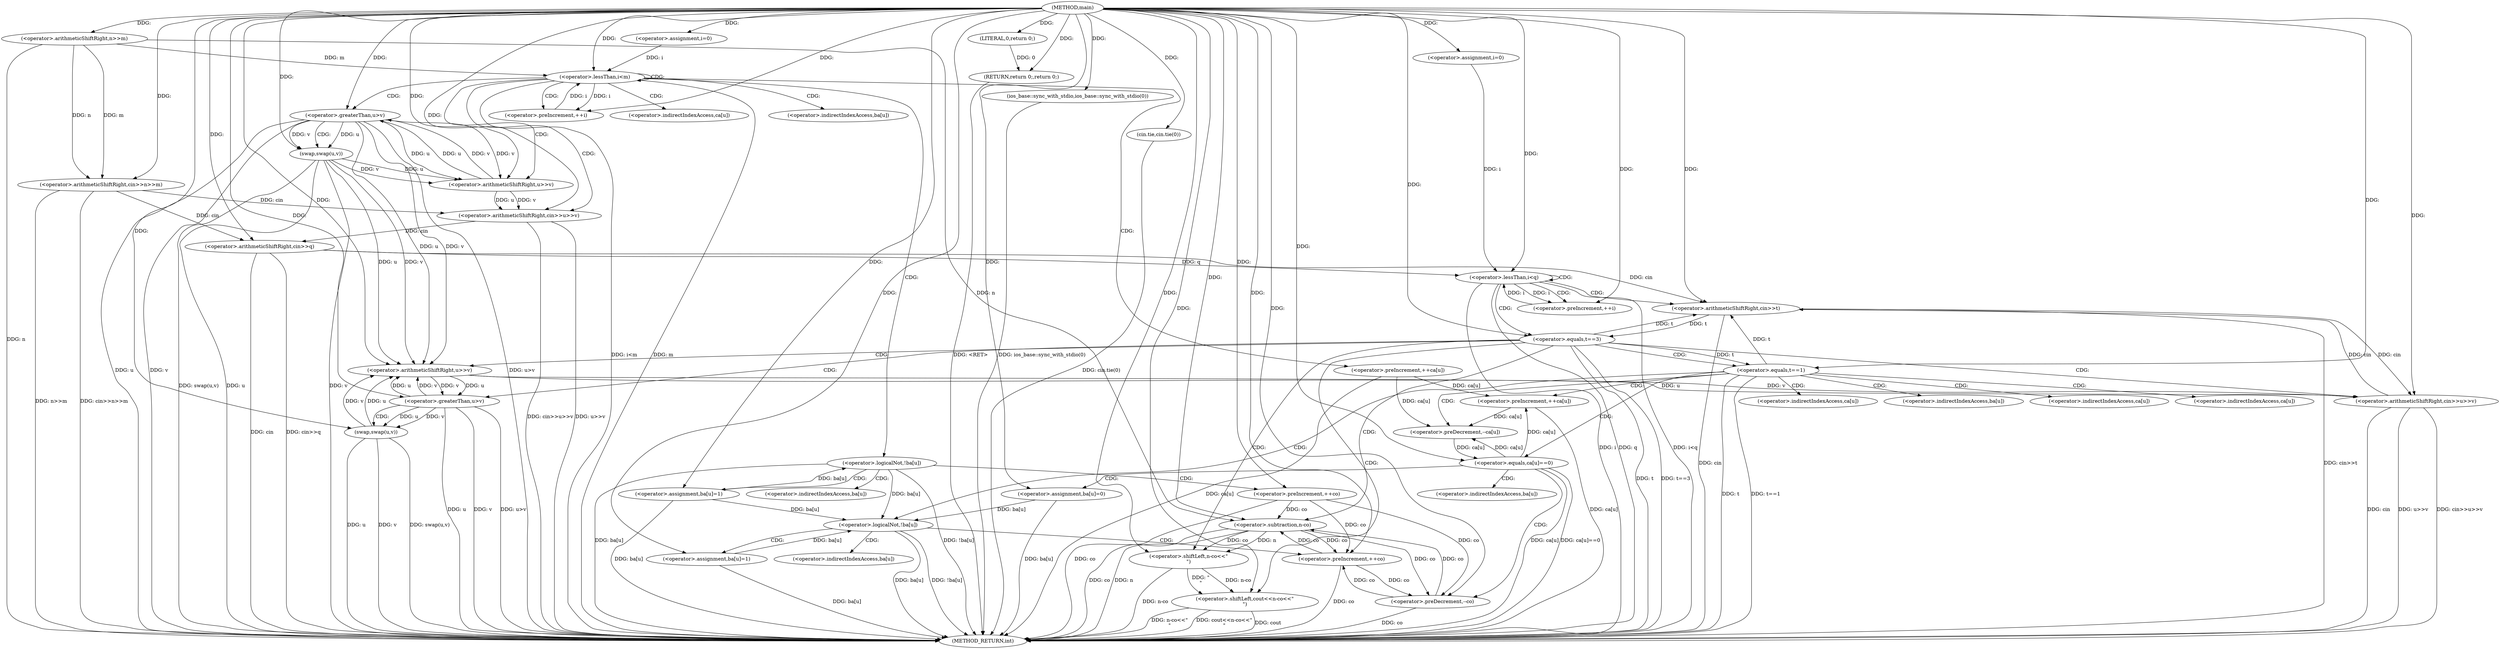 digraph "main" {  
"1000101" [label = "(METHOD,main)" ]
"1000247" [label = "(METHOD_RETURN,int)" ]
"1000110" [label = "(<operator>.arithmeticShiftRight,cin>>n>>m)" ]
"1000158" [label = "(<operator>.arithmeticShiftRight,cin>>q)" ]
"1000245" [label = "(RETURN,return 0;,return 0;)" ]
"1000104" [label = "(ios_base::sync_with_stdio,ios_base::sync_with_stdio(0))" ]
"1000106" [label = "(cin.tie,cin.tie(0))" ]
"1000117" [label = "(<operator>.assignment,i=0)" ]
"1000120" [label = "(<operator>.lessThan,i<m)" ]
"1000123" [label = "(<operator>.preIncrement,++i)" ]
"1000163" [label = "(<operator>.assignment,i=0)" ]
"1000166" [label = "(<operator>.lessThan,i<q)" ]
"1000169" [label = "(<operator>.preIncrement,++i)" ]
"1000246" [label = "(LITERAL,0,return 0;)" ]
"1000112" [label = "(<operator>.arithmeticShiftRight,n>>m)" ]
"1000128" [label = "(<operator>.arithmeticShiftRight,cin>>u>>v)" ]
"1000140" [label = "(<operator>.preIncrement,++ca[u])" ]
"1000173" [label = "(<operator>.arithmeticShiftRight,cin>>t)" ]
"1000134" [label = "(<operator>.greaterThan,u>v)" ]
"1000137" [label = "(swap,swap(u,v))" ]
"1000145" [label = "(<operator>.logicalNot,!ba[u])" ]
"1000177" [label = "(<operator>.equals,t==3)" ]
"1000180" [label = "(<operator>.shiftLeft,cout<<n-co<<\"\n\")" ]
"1000130" [label = "(<operator>.arithmeticShiftRight,u>>v)" ]
"1000150" [label = "(<operator>.assignment,ba[u]=1)" ]
"1000155" [label = "(<operator>.preIncrement,++co)" ]
"1000182" [label = "(<operator>.shiftLeft,n-co<<\"\n\")" ]
"1000191" [label = "(<operator>.arithmeticShiftRight,cin>>u>>v)" ]
"1000183" [label = "(<operator>.subtraction,n-co)" ]
"1000197" [label = "(<operator>.greaterThan,u>v)" ]
"1000200" [label = "(swap,swap(u,v))" ]
"1000204" [label = "(<operator>.equals,t==1)" ]
"1000193" [label = "(<operator>.arithmeticShiftRight,u>>v)" ]
"1000208" [label = "(<operator>.preIncrement,++ca[u])" ]
"1000213" [label = "(<operator>.logicalNot,!ba[u])" ]
"1000227" [label = "(<operator>.preDecrement,--ca[u])" ]
"1000218" [label = "(<operator>.assignment,ba[u]=1)" ]
"1000223" [label = "(<operator>.preIncrement,++co)" ]
"1000232" [label = "(<operator>.equals,ca[u]==0)" ]
"1000238" [label = "(<operator>.assignment,ba[u]=0)" ]
"1000243" [label = "(<operator>.preDecrement,--co)" ]
"1000141" [label = "(<operator>.indirectIndexAccess,ca[u])" ]
"1000146" [label = "(<operator>.indirectIndexAccess,ba[u])" ]
"1000151" [label = "(<operator>.indirectIndexAccess,ba[u])" ]
"1000209" [label = "(<operator>.indirectIndexAccess,ca[u])" ]
"1000214" [label = "(<operator>.indirectIndexAccess,ba[u])" ]
"1000228" [label = "(<operator>.indirectIndexAccess,ca[u])" ]
"1000219" [label = "(<operator>.indirectIndexAccess,ba[u])" ]
"1000233" [label = "(<operator>.indirectIndexAccess,ca[u])" ]
"1000239" [label = "(<operator>.indirectIndexAccess,ba[u])" ]
  "1000104" -> "1000247"  [ label = "DDG: ios_base::sync_with_stdio(0)"] 
  "1000106" -> "1000247"  [ label = "DDG: cin.tie(0)"] 
  "1000112" -> "1000247"  [ label = "DDG: n"] 
  "1000110" -> "1000247"  [ label = "DDG: n>>m"] 
  "1000110" -> "1000247"  [ label = "DDG: cin>>n>>m"] 
  "1000120" -> "1000247"  [ label = "DDG: m"] 
  "1000120" -> "1000247"  [ label = "DDG: i<m"] 
  "1000158" -> "1000247"  [ label = "DDG: cin"] 
  "1000158" -> "1000247"  [ label = "DDG: cin>>q"] 
  "1000166" -> "1000247"  [ label = "DDG: i"] 
  "1000166" -> "1000247"  [ label = "DDG: q"] 
  "1000166" -> "1000247"  [ label = "DDG: i<q"] 
  "1000173" -> "1000247"  [ label = "DDG: cin"] 
  "1000173" -> "1000247"  [ label = "DDG: cin>>t"] 
  "1000177" -> "1000247"  [ label = "DDG: t"] 
  "1000177" -> "1000247"  [ label = "DDG: t==3"] 
  "1000191" -> "1000247"  [ label = "DDG: cin"] 
  "1000191" -> "1000247"  [ label = "DDG: u>>v"] 
  "1000191" -> "1000247"  [ label = "DDG: cin>>u>>v"] 
  "1000197" -> "1000247"  [ label = "DDG: u"] 
  "1000197" -> "1000247"  [ label = "DDG: v"] 
  "1000197" -> "1000247"  [ label = "DDG: u>v"] 
  "1000200" -> "1000247"  [ label = "DDG: u"] 
  "1000200" -> "1000247"  [ label = "DDG: v"] 
  "1000200" -> "1000247"  [ label = "DDG: swap(u,v)"] 
  "1000204" -> "1000247"  [ label = "DDG: t"] 
  "1000204" -> "1000247"  [ label = "DDG: t==1"] 
  "1000232" -> "1000247"  [ label = "DDG: ca[u]"] 
  "1000232" -> "1000247"  [ label = "DDG: ca[u]==0"] 
  "1000238" -> "1000247"  [ label = "DDG: ba[u]"] 
  "1000243" -> "1000247"  [ label = "DDG: co"] 
  "1000208" -> "1000247"  [ label = "DDG: ca[u]"] 
  "1000213" -> "1000247"  [ label = "DDG: ba[u]"] 
  "1000213" -> "1000247"  [ label = "DDG: !ba[u]"] 
  "1000218" -> "1000247"  [ label = "DDG: ba[u]"] 
  "1000223" -> "1000247"  [ label = "DDG: co"] 
  "1000183" -> "1000247"  [ label = "DDG: n"] 
  "1000183" -> "1000247"  [ label = "DDG: co"] 
  "1000182" -> "1000247"  [ label = "DDG: n-co"] 
  "1000180" -> "1000247"  [ label = "DDG: n-co<<\"\n\""] 
  "1000180" -> "1000247"  [ label = "DDG: cout<<n-co<<\"\n\""] 
  "1000128" -> "1000247"  [ label = "DDG: u>>v"] 
  "1000128" -> "1000247"  [ label = "DDG: cin>>u>>v"] 
  "1000134" -> "1000247"  [ label = "DDG: u"] 
  "1000134" -> "1000247"  [ label = "DDG: v"] 
  "1000134" -> "1000247"  [ label = "DDG: u>v"] 
  "1000137" -> "1000247"  [ label = "DDG: u"] 
  "1000137" -> "1000247"  [ label = "DDG: v"] 
  "1000137" -> "1000247"  [ label = "DDG: swap(u,v)"] 
  "1000140" -> "1000247"  [ label = "DDG: ca[u]"] 
  "1000145" -> "1000247"  [ label = "DDG: ba[u]"] 
  "1000145" -> "1000247"  [ label = "DDG: !ba[u]"] 
  "1000150" -> "1000247"  [ label = "DDG: ba[u]"] 
  "1000155" -> "1000247"  [ label = "DDG: co"] 
  "1000245" -> "1000247"  [ label = "DDG: <RET>"] 
  "1000180" -> "1000247"  [ label = "DDG: cout"] 
  "1000246" -> "1000245"  [ label = "DDG: 0"] 
  "1000101" -> "1000245"  [ label = "DDG: "] 
  "1000101" -> "1000110"  [ label = "DDG: "] 
  "1000112" -> "1000110"  [ label = "DDG: n"] 
  "1000112" -> "1000110"  [ label = "DDG: m"] 
  "1000101" -> "1000117"  [ label = "DDG: "] 
  "1000110" -> "1000158"  [ label = "DDG: cin"] 
  "1000128" -> "1000158"  [ label = "DDG: cin"] 
  "1000101" -> "1000158"  [ label = "DDG: "] 
  "1000101" -> "1000163"  [ label = "DDG: "] 
  "1000101" -> "1000246"  [ label = "DDG: "] 
  "1000101" -> "1000104"  [ label = "DDG: "] 
  "1000101" -> "1000106"  [ label = "DDG: "] 
  "1000101" -> "1000112"  [ label = "DDG: "] 
  "1000117" -> "1000120"  [ label = "DDG: i"] 
  "1000123" -> "1000120"  [ label = "DDG: i"] 
  "1000101" -> "1000120"  [ label = "DDG: "] 
  "1000112" -> "1000120"  [ label = "DDG: m"] 
  "1000120" -> "1000123"  [ label = "DDG: i"] 
  "1000101" -> "1000123"  [ label = "DDG: "] 
  "1000163" -> "1000166"  [ label = "DDG: i"] 
  "1000169" -> "1000166"  [ label = "DDG: i"] 
  "1000101" -> "1000166"  [ label = "DDG: "] 
  "1000158" -> "1000166"  [ label = "DDG: q"] 
  "1000166" -> "1000169"  [ label = "DDG: i"] 
  "1000101" -> "1000169"  [ label = "DDG: "] 
  "1000110" -> "1000128"  [ label = "DDG: cin"] 
  "1000101" -> "1000128"  [ label = "DDG: "] 
  "1000130" -> "1000128"  [ label = "DDG: v"] 
  "1000130" -> "1000128"  [ label = "DDG: u"] 
  "1000158" -> "1000173"  [ label = "DDG: cin"] 
  "1000191" -> "1000173"  [ label = "DDG: cin"] 
  "1000101" -> "1000173"  [ label = "DDG: "] 
  "1000177" -> "1000173"  [ label = "DDG: t"] 
  "1000204" -> "1000173"  [ label = "DDG: t"] 
  "1000134" -> "1000130"  [ label = "DDG: u"] 
  "1000137" -> "1000130"  [ label = "DDG: u"] 
  "1000101" -> "1000130"  [ label = "DDG: "] 
  "1000134" -> "1000130"  [ label = "DDG: v"] 
  "1000137" -> "1000130"  [ label = "DDG: v"] 
  "1000130" -> "1000134"  [ label = "DDG: u"] 
  "1000101" -> "1000134"  [ label = "DDG: "] 
  "1000130" -> "1000134"  [ label = "DDG: v"] 
  "1000134" -> "1000137"  [ label = "DDG: u"] 
  "1000101" -> "1000137"  [ label = "DDG: "] 
  "1000134" -> "1000137"  [ label = "DDG: v"] 
  "1000150" -> "1000145"  [ label = "DDG: ba[u]"] 
  "1000101" -> "1000150"  [ label = "DDG: "] 
  "1000173" -> "1000177"  [ label = "DDG: t"] 
  "1000101" -> "1000177"  [ label = "DDG: "] 
  "1000101" -> "1000180"  [ label = "DDG: "] 
  "1000182" -> "1000180"  [ label = "DDG: n-co"] 
  "1000182" -> "1000180"  [ label = "DDG: \"\n\""] 
  "1000101" -> "1000155"  [ label = "DDG: "] 
  "1000183" -> "1000182"  [ label = "DDG: n"] 
  "1000183" -> "1000182"  [ label = "DDG: co"] 
  "1000101" -> "1000182"  [ label = "DDG: "] 
  "1000112" -> "1000183"  [ label = "DDG: n"] 
  "1000101" -> "1000183"  [ label = "DDG: "] 
  "1000243" -> "1000183"  [ label = "DDG: co"] 
  "1000223" -> "1000183"  [ label = "DDG: co"] 
  "1000155" -> "1000183"  [ label = "DDG: co"] 
  "1000173" -> "1000191"  [ label = "DDG: cin"] 
  "1000101" -> "1000191"  [ label = "DDG: "] 
  "1000193" -> "1000191"  [ label = "DDG: v"] 
  "1000193" -> "1000191"  [ label = "DDG: u"] 
  "1000197" -> "1000193"  [ label = "DDG: u"] 
  "1000200" -> "1000193"  [ label = "DDG: u"] 
  "1000134" -> "1000193"  [ label = "DDG: u"] 
  "1000137" -> "1000193"  [ label = "DDG: u"] 
  "1000101" -> "1000193"  [ label = "DDG: "] 
  "1000197" -> "1000193"  [ label = "DDG: v"] 
  "1000200" -> "1000193"  [ label = "DDG: v"] 
  "1000134" -> "1000193"  [ label = "DDG: v"] 
  "1000137" -> "1000193"  [ label = "DDG: v"] 
  "1000193" -> "1000197"  [ label = "DDG: u"] 
  "1000101" -> "1000197"  [ label = "DDG: "] 
  "1000193" -> "1000197"  [ label = "DDG: v"] 
  "1000197" -> "1000200"  [ label = "DDG: u"] 
  "1000101" -> "1000200"  [ label = "DDG: "] 
  "1000197" -> "1000200"  [ label = "DDG: v"] 
  "1000177" -> "1000204"  [ label = "DDG: t"] 
  "1000101" -> "1000204"  [ label = "DDG: "] 
  "1000232" -> "1000208"  [ label = "DDG: ca[u]"] 
  "1000140" -> "1000208"  [ label = "DDG: ca[u]"] 
  "1000238" -> "1000213"  [ label = "DDG: ba[u]"] 
  "1000218" -> "1000213"  [ label = "DDG: ba[u]"] 
  "1000145" -> "1000213"  [ label = "DDG: ba[u]"] 
  "1000150" -> "1000213"  [ label = "DDG: ba[u]"] 
  "1000101" -> "1000218"  [ label = "DDG: "] 
  "1000232" -> "1000227"  [ label = "DDG: ca[u]"] 
  "1000208" -> "1000227"  [ label = "DDG: ca[u]"] 
  "1000140" -> "1000227"  [ label = "DDG: ca[u]"] 
  "1000243" -> "1000223"  [ label = "DDG: co"] 
  "1000183" -> "1000223"  [ label = "DDG: co"] 
  "1000155" -> "1000223"  [ label = "DDG: co"] 
  "1000101" -> "1000223"  [ label = "DDG: "] 
  "1000227" -> "1000232"  [ label = "DDG: ca[u]"] 
  "1000101" -> "1000232"  [ label = "DDG: "] 
  "1000101" -> "1000238"  [ label = "DDG: "] 
  "1000223" -> "1000243"  [ label = "DDG: co"] 
  "1000183" -> "1000243"  [ label = "DDG: co"] 
  "1000155" -> "1000243"  [ label = "DDG: co"] 
  "1000101" -> "1000243"  [ label = "DDG: "] 
  "1000120" -> "1000128"  [ label = "CDG: "] 
  "1000120" -> "1000141"  [ label = "CDG: "] 
  "1000120" -> "1000120"  [ label = "CDG: "] 
  "1000120" -> "1000123"  [ label = "CDG: "] 
  "1000120" -> "1000145"  [ label = "CDG: "] 
  "1000120" -> "1000130"  [ label = "CDG: "] 
  "1000120" -> "1000146"  [ label = "CDG: "] 
  "1000120" -> "1000140"  [ label = "CDG: "] 
  "1000120" -> "1000134"  [ label = "CDG: "] 
  "1000166" -> "1000166"  [ label = "CDG: "] 
  "1000166" -> "1000169"  [ label = "CDG: "] 
  "1000166" -> "1000173"  [ label = "CDG: "] 
  "1000166" -> "1000177"  [ label = "CDG: "] 
  "1000134" -> "1000137"  [ label = "CDG: "] 
  "1000145" -> "1000150"  [ label = "CDG: "] 
  "1000145" -> "1000155"  [ label = "CDG: "] 
  "1000145" -> "1000151"  [ label = "CDG: "] 
  "1000177" -> "1000191"  [ label = "CDG: "] 
  "1000177" -> "1000182"  [ label = "CDG: "] 
  "1000177" -> "1000197"  [ label = "CDG: "] 
  "1000177" -> "1000180"  [ label = "CDG: "] 
  "1000177" -> "1000183"  [ label = "CDG: "] 
  "1000177" -> "1000204"  [ label = "CDG: "] 
  "1000177" -> "1000193"  [ label = "CDG: "] 
  "1000197" -> "1000200"  [ label = "CDG: "] 
  "1000204" -> "1000208"  [ label = "CDG: "] 
  "1000204" -> "1000233"  [ label = "CDG: "] 
  "1000204" -> "1000213"  [ label = "CDG: "] 
  "1000204" -> "1000227"  [ label = "CDG: "] 
  "1000204" -> "1000214"  [ label = "CDG: "] 
  "1000204" -> "1000209"  [ label = "CDG: "] 
  "1000204" -> "1000232"  [ label = "CDG: "] 
  "1000204" -> "1000228"  [ label = "CDG: "] 
  "1000213" -> "1000219"  [ label = "CDG: "] 
  "1000213" -> "1000218"  [ label = "CDG: "] 
  "1000213" -> "1000223"  [ label = "CDG: "] 
  "1000232" -> "1000239"  [ label = "CDG: "] 
  "1000232" -> "1000238"  [ label = "CDG: "] 
  "1000232" -> "1000243"  [ label = "CDG: "] 
}
